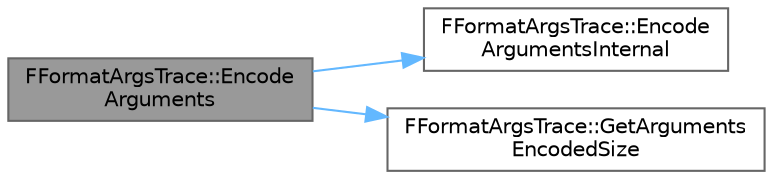 digraph "FFormatArgsTrace::EncodeArguments"
{
 // INTERACTIVE_SVG=YES
 // LATEX_PDF_SIZE
  bgcolor="transparent";
  edge [fontname=Helvetica,fontsize=10,labelfontname=Helvetica,labelfontsize=10];
  node [fontname=Helvetica,fontsize=10,shape=box,height=0.2,width=0.4];
  rankdir="LR";
  Node1 [id="Node000001",label="FFormatArgsTrace::Encode\lArguments",height=0.2,width=0.4,color="gray40", fillcolor="grey60", style="filled", fontcolor="black",tooltip=" "];
  Node1 -> Node2 [id="edge1_Node000001_Node000002",color="steelblue1",style="solid",tooltip=" "];
  Node2 [id="Node000002",label="FFormatArgsTrace::Encode\lArgumentsInternal",height=0.2,width=0.4,color="grey40", fillcolor="white", style="filled",URL="$db/d82/structFFormatArgsTrace.html#a5becc4dac0f4bc101f9518ee9a291956",tooltip=" "];
  Node1 -> Node3 [id="edge2_Node000001_Node000003",color="steelblue1",style="solid",tooltip=" "];
  Node3 [id="Node000003",label="FFormatArgsTrace::GetArguments\lEncodedSize",height=0.2,width=0.4,color="grey40", fillcolor="white", style="filled",URL="$db/d82/structFFormatArgsTrace.html#a73dc4b5f4c21cca02714b95a6b9eade5",tooltip=" "];
}
